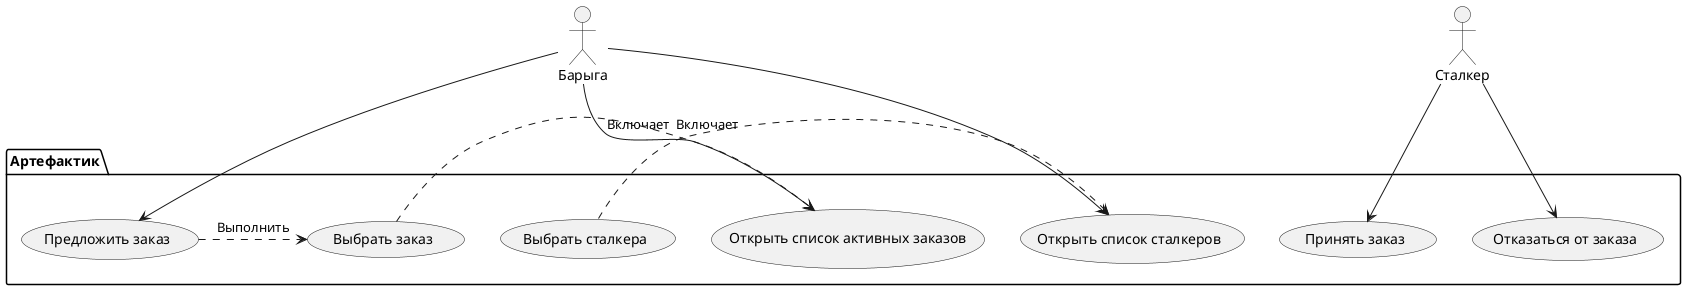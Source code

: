 @startuml
actor Барыга as Sidor
actor Сталкер as Stalker

package Артефактик {
    usecase "Предложить заказ" as Order
    usecase "Открыть список сталкеров" as SList
    usecase "Выбрать сталкера" as SChoose
    usecase "Выбрать заказ" as AChoose
    usecase "Открыть список активных заказов" as AList

    usecase "Принять заказ" as Accept
    usecase "Отказаться от заказа" as Reject

    Order .> SChoose : "Выполнить" 
    Order .> AChoose : "Выполнить"

    AChoose .> AList : "Включает"
    SChoose .> SList : "Включает"
}

Sidor --> Order
Sidor --> AList
Sidor --> SList

Stalker --> Accept
Stalker --> Reject
@enduml